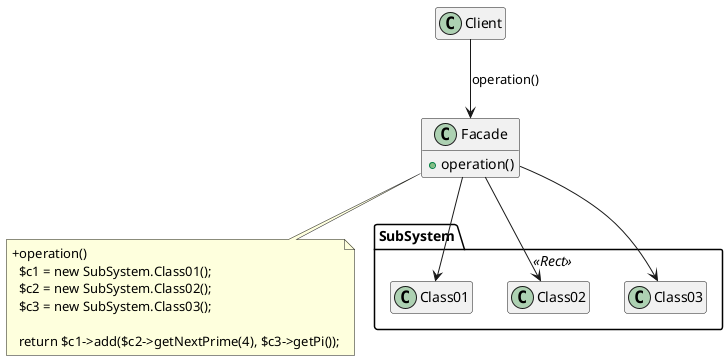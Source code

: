 @startuml
set namespaceSeparator none
hide empty members
hide empty methods

package SubSystem <<Rect>> {
  class Class01
  class Class02
  class Class03
}

class Facade {
  +operation()
}

note bottom of Facade {
  +operation() 
    $c1 = new SubSystem.Class01();
    $c2 = new SubSystem.Class02();
    $c3 = new SubSystem.Class03();

    return $c1->add($c2->getNextPrime(4), $c3->getPi());
}

Facade --> Class01
Facade --> Class02
Facade --> Class03

class Client {
}

Client --> Facade : operation()
@enduml


